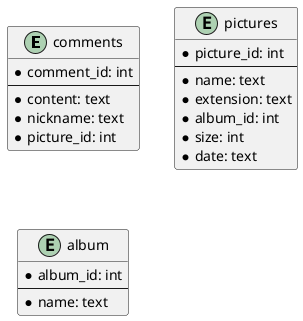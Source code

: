 @startuml
entity comments{
  * comment_id: int
  --
  * content: text
  * nickname: text
  * picture_id: int
}

entity pictures{
  * picture_id: int
  --
  * name: text
  * extension: text
  * album_id: int
  * size: int
  * date: text
}

entity album {
  * album_id: int
  --
  * name: text
}


@enduml